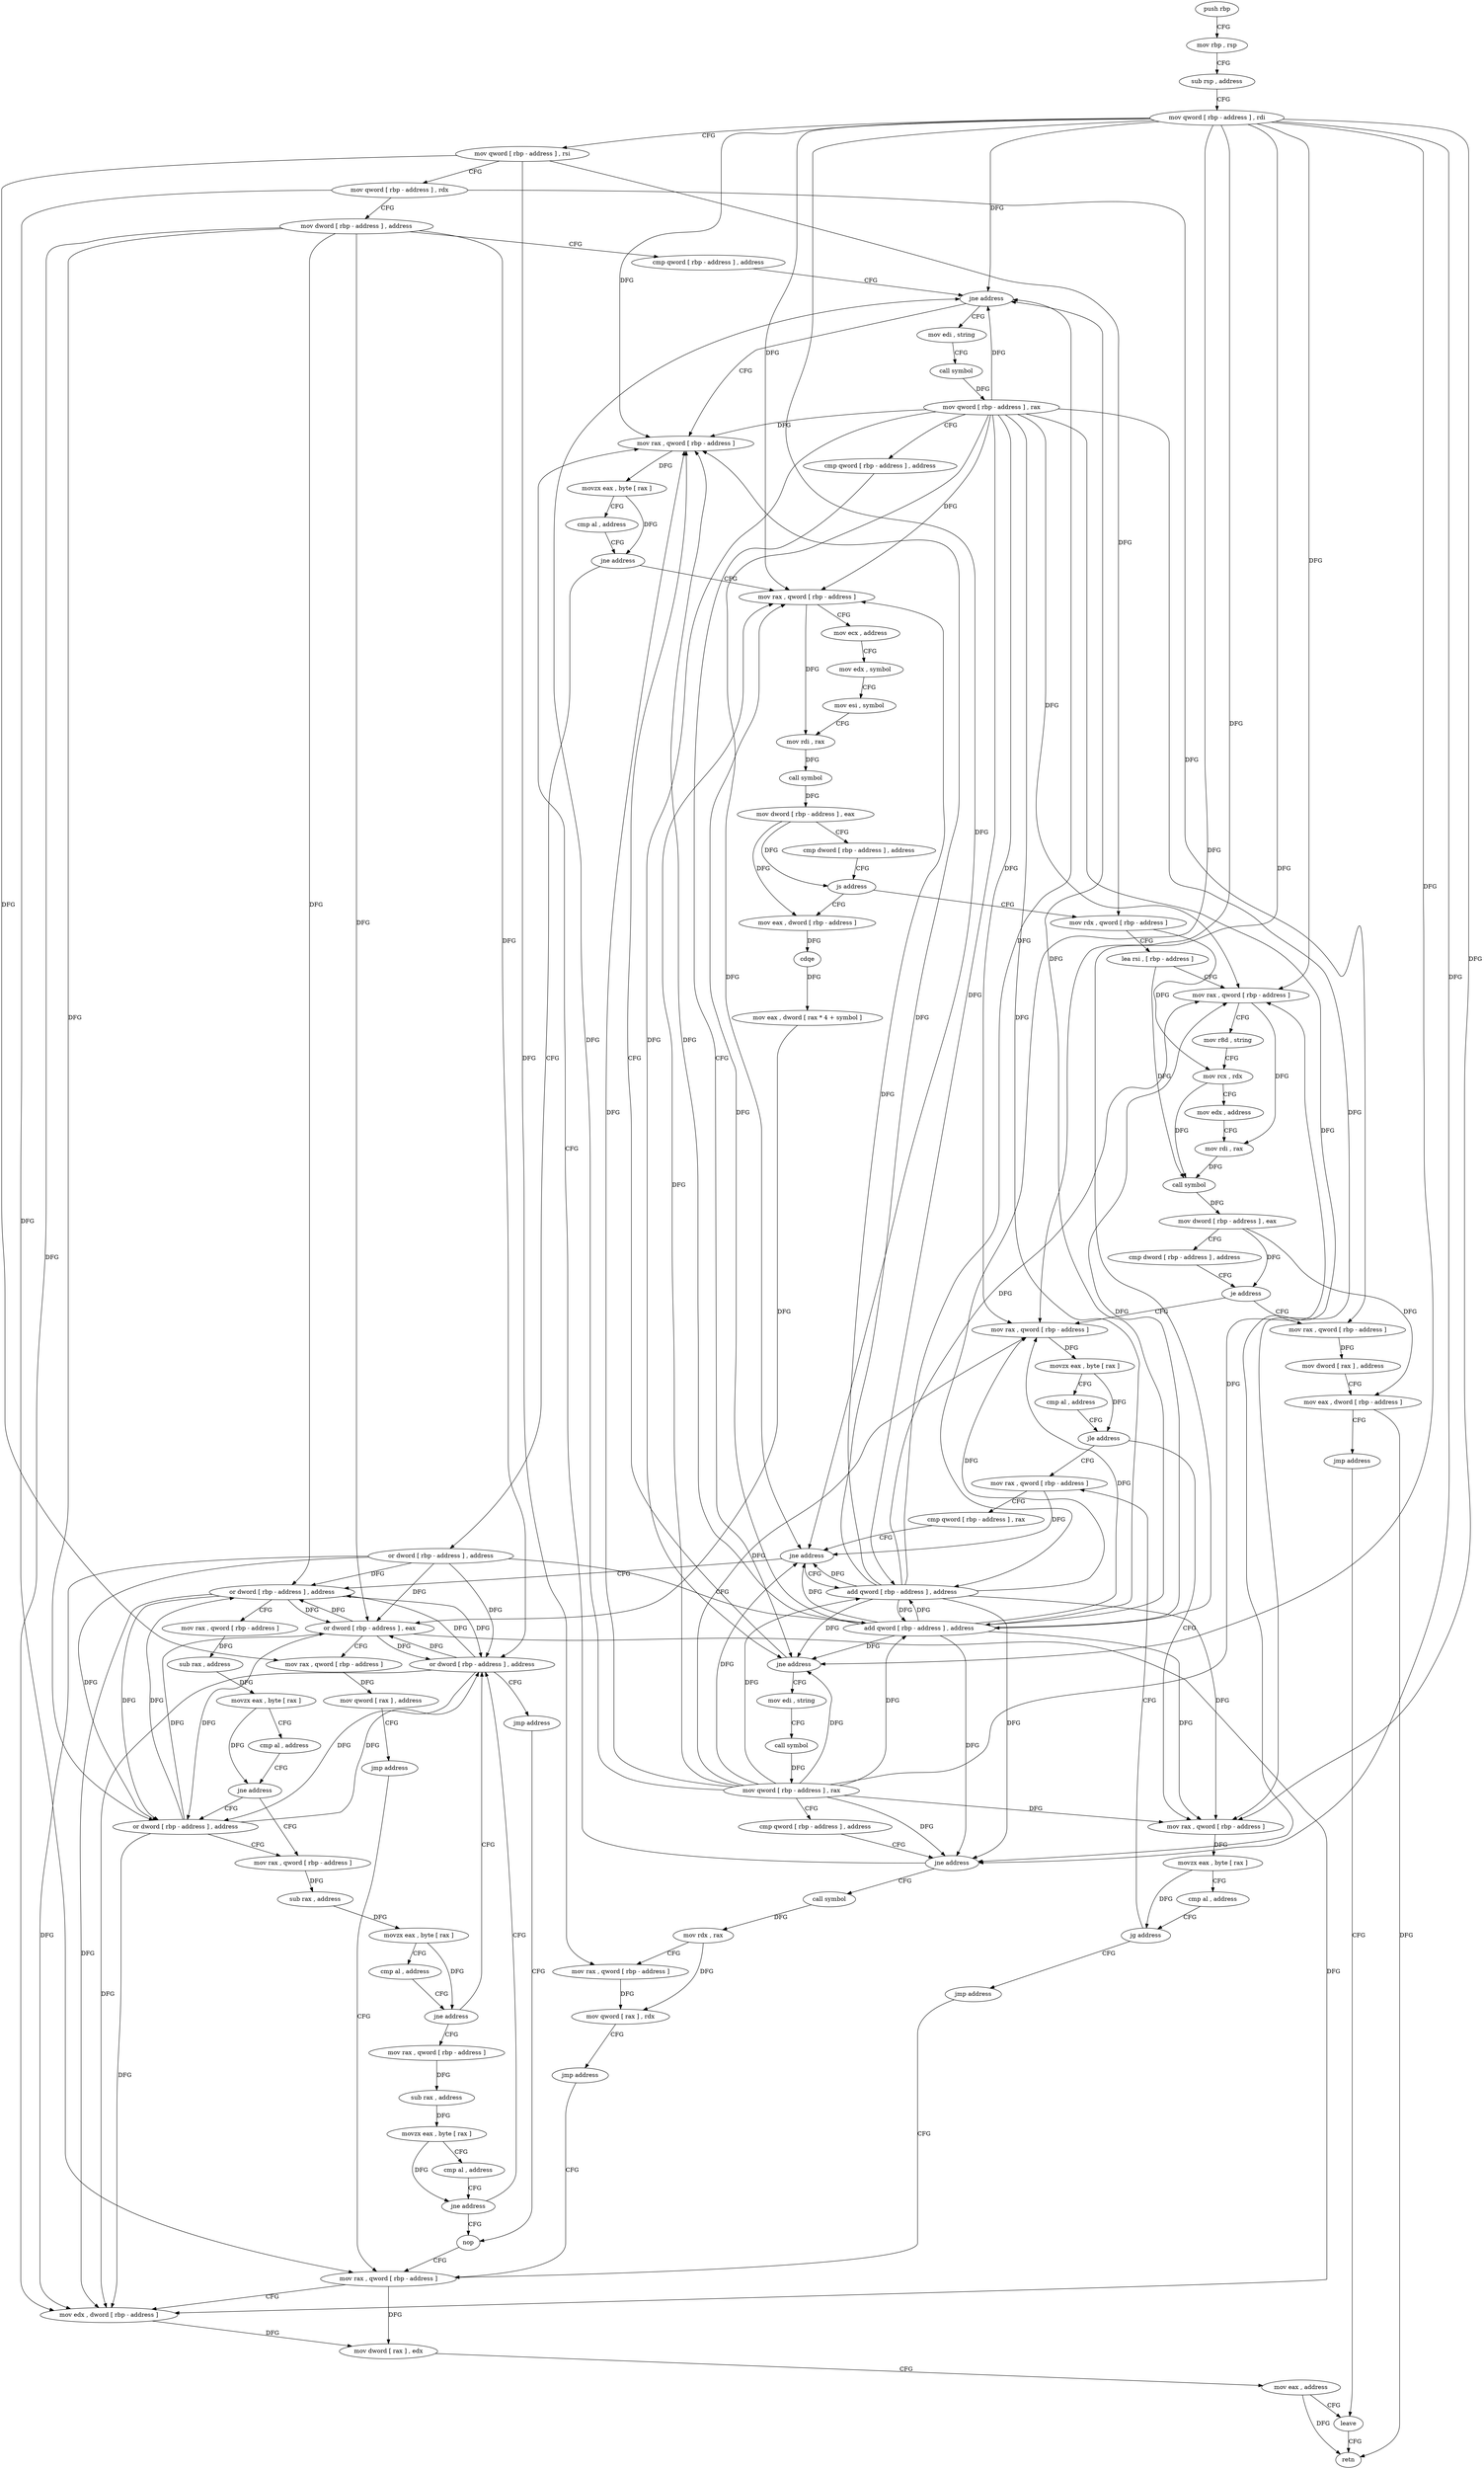 digraph "func" {
"4312829" [label = "push rbp" ]
"4312830" [label = "mov rbp , rsp" ]
"4312833" [label = "sub rsp , address" ]
"4312837" [label = "mov qword [ rbp - address ] , rdi" ]
"4312841" [label = "mov qword [ rbp - address ] , rsi" ]
"4312845" [label = "mov qword [ rbp - address ] , rdx" ]
"4312849" [label = "mov dword [ rbp - address ] , address" ]
"4312856" [label = "cmp qword [ rbp - address ] , address" ]
"4312861" [label = "jne address" ]
"4312925" [label = "mov rax , qword [ rbp - address ]" ]
"4312863" [label = "mov edi , string" ]
"4312929" [label = "movzx eax , byte [ rax ]" ]
"4312932" [label = "cmp al , address" ]
"4312934" [label = "jne address" ]
"4312945" [label = "mov rax , qword [ rbp - address ]" ]
"4312936" [label = "or dword [ rbp - address ] , address" ]
"4312868" [label = "call symbol" ]
"4312873" [label = "mov qword [ rbp - address ] , rax" ]
"4312877" [label = "cmp qword [ rbp - address ] , address" ]
"4312882" [label = "jne address" ]
"4312884" [label = "mov edi , string" ]
"4312949" [label = "mov ecx , address" ]
"4312954" [label = "mov edx , symbol" ]
"4312959" [label = "mov esi , symbol" ]
"4312964" [label = "mov rdi , rax" ]
"4312967" [label = "call symbol" ]
"4312972" [label = "mov dword [ rbp - address ] , eax" ]
"4312975" [label = "cmp dword [ rbp - address ] , address" ]
"4312979" [label = "js address" ]
"4313012" [label = "mov rdx , qword [ rbp - address ]" ]
"4312981" [label = "mov eax , dword [ rbp - address ]" ]
"4312940" [label = "add qword [ rbp - address ] , address" ]
"4312889" [label = "call symbol" ]
"4312894" [label = "mov qword [ rbp - address ] , rax" ]
"4312898" [label = "cmp qword [ rbp - address ] , address" ]
"4312903" [label = "jne address" ]
"4312905" [label = "call symbol" ]
"4313016" [label = "lea rsi , [ rbp - address ]" ]
"4313020" [label = "mov rax , qword [ rbp - address ]" ]
"4313024" [label = "mov r8d , string" ]
"4313030" [label = "mov rcx , rdx" ]
"4313033" [label = "mov edx , address" ]
"4313038" [label = "mov rdi , rax" ]
"4313041" [label = "call symbol" ]
"4313046" [label = "mov dword [ rbp - address ] , eax" ]
"4313049" [label = "cmp dword [ rbp - address ] , address" ]
"4313053" [label = "je address" ]
"4313150" [label = "mov rax , qword [ rbp - address ]" ]
"4313055" [label = "mov rax , qword [ rbp - address ]" ]
"4312984" [label = "cdqe" ]
"4312986" [label = "mov eax , dword [ rax * 4 + symbol ]" ]
"4312993" [label = "or dword [ rbp - address ] , eax" ]
"4312996" [label = "mov rax , qword [ rbp - address ]" ]
"4313000" [label = "mov qword [ rax ] , address" ]
"4313007" [label = "jmp address" ]
"4313175" [label = "mov rax , qword [ rbp - address ]" ]
"4312910" [label = "mov rdx , rax" ]
"4312913" [label = "mov rax , qword [ rbp - address ]" ]
"4312917" [label = "mov qword [ rax ] , rdx" ]
"4312920" [label = "jmp address" ]
"4313154" [label = "movzx eax , byte [ rax ]" ]
"4313157" [label = "cmp al , address" ]
"4313159" [label = "jle address" ]
"4313070" [label = "mov rax , qword [ rbp - address ]" ]
"4313161" [label = "mov rax , qword [ rbp - address ]" ]
"4313059" [label = "mov dword [ rax ] , address" ]
"4313065" [label = "mov eax , dword [ rbp - address ]" ]
"4313068" [label = "jmp address" ]
"4313189" [label = "leave" ]
"4313179" [label = "mov edx , dword [ rbp - address ]" ]
"4313182" [label = "mov dword [ rax ] , edx" ]
"4313184" [label = "mov eax , address" ]
"4313074" [label = "cmp qword [ rbp - address ] , rax" ]
"4313078" [label = "jne address" ]
"4313145" [label = "add qword [ rbp - address ] , address" ]
"4313080" [label = "or dword [ rbp - address ] , address" ]
"4313165" [label = "movzx eax , byte [ rax ]" ]
"4313168" [label = "cmp al , address" ]
"4313170" [label = "jg address" ]
"4313172" [label = "jmp address" ]
"4313190" [label = "retn" ]
"4313087" [label = "mov rax , qword [ rbp - address ]" ]
"4313091" [label = "sub rax , address" ]
"4313095" [label = "movzx eax , byte [ rax ]" ]
"4313098" [label = "cmp al , address" ]
"4313100" [label = "jne address" ]
"4313109" [label = "mov rax , qword [ rbp - address ]" ]
"4313102" [label = "or dword [ rbp - address ] , address" ]
"4313113" [label = "sub rax , address" ]
"4313117" [label = "movzx eax , byte [ rax ]" ]
"4313120" [label = "cmp al , address" ]
"4313122" [label = "jne address" ]
"4313139" [label = "or dword [ rbp - address ] , address" ]
"4313124" [label = "mov rax , qword [ rbp - address ]" ]
"4313143" [label = "jmp address" ]
"4313174" [label = "nop" ]
"4313128" [label = "sub rax , address" ]
"4313132" [label = "movzx eax , byte [ rax ]" ]
"4313135" [label = "cmp al , address" ]
"4313137" [label = "jne address" ]
"4312829" -> "4312830" [ label = "CFG" ]
"4312830" -> "4312833" [ label = "CFG" ]
"4312833" -> "4312837" [ label = "CFG" ]
"4312837" -> "4312841" [ label = "CFG" ]
"4312837" -> "4312861" [ label = "DFG" ]
"4312837" -> "4312925" [ label = "DFG" ]
"4312837" -> "4312882" [ label = "DFG" ]
"4312837" -> "4312945" [ label = "DFG" ]
"4312837" -> "4312940" [ label = "DFG" ]
"4312837" -> "4312903" [ label = "DFG" ]
"4312837" -> "4313020" [ label = "DFG" ]
"4312837" -> "4313150" [ label = "DFG" ]
"4312837" -> "4313078" [ label = "DFG" ]
"4312837" -> "4313161" [ label = "DFG" ]
"4312837" -> "4313145" [ label = "DFG" ]
"4312841" -> "4312845" [ label = "CFG" ]
"4312841" -> "4313012" [ label = "DFG" ]
"4312841" -> "4312996" [ label = "DFG" ]
"4312841" -> "4312913" [ label = "DFG" ]
"4312845" -> "4312849" [ label = "CFG" ]
"4312845" -> "4313055" [ label = "DFG" ]
"4312845" -> "4313175" [ label = "DFG" ]
"4312849" -> "4312856" [ label = "CFG" ]
"4312849" -> "4312993" [ label = "DFG" ]
"4312849" -> "4313179" [ label = "DFG" ]
"4312849" -> "4313080" [ label = "DFG" ]
"4312849" -> "4313102" [ label = "DFG" ]
"4312849" -> "4313139" [ label = "DFG" ]
"4312856" -> "4312861" [ label = "CFG" ]
"4312861" -> "4312925" [ label = "CFG" ]
"4312861" -> "4312863" [ label = "CFG" ]
"4312925" -> "4312929" [ label = "DFG" ]
"4312863" -> "4312868" [ label = "CFG" ]
"4312929" -> "4312932" [ label = "CFG" ]
"4312929" -> "4312934" [ label = "DFG" ]
"4312932" -> "4312934" [ label = "CFG" ]
"4312934" -> "4312945" [ label = "CFG" ]
"4312934" -> "4312936" [ label = "CFG" ]
"4312945" -> "4312949" [ label = "CFG" ]
"4312945" -> "4312964" [ label = "DFG" ]
"4312936" -> "4312940" [ label = "CFG" ]
"4312936" -> "4312993" [ label = "DFG" ]
"4312936" -> "4313179" [ label = "DFG" ]
"4312936" -> "4313080" [ label = "DFG" ]
"4312936" -> "4313102" [ label = "DFG" ]
"4312936" -> "4313139" [ label = "DFG" ]
"4312868" -> "4312873" [ label = "DFG" ]
"4312873" -> "4312877" [ label = "CFG" ]
"4312873" -> "4312861" [ label = "DFG" ]
"4312873" -> "4312925" [ label = "DFG" ]
"4312873" -> "4312882" [ label = "DFG" ]
"4312873" -> "4312945" [ label = "DFG" ]
"4312873" -> "4312940" [ label = "DFG" ]
"4312873" -> "4312903" [ label = "DFG" ]
"4312873" -> "4313020" [ label = "DFG" ]
"4312873" -> "4313150" [ label = "DFG" ]
"4312873" -> "4313078" [ label = "DFG" ]
"4312873" -> "4313161" [ label = "DFG" ]
"4312873" -> "4313145" [ label = "DFG" ]
"4312877" -> "4312882" [ label = "CFG" ]
"4312882" -> "4312925" [ label = "CFG" ]
"4312882" -> "4312884" [ label = "CFG" ]
"4312884" -> "4312889" [ label = "CFG" ]
"4312949" -> "4312954" [ label = "CFG" ]
"4312954" -> "4312959" [ label = "CFG" ]
"4312959" -> "4312964" [ label = "CFG" ]
"4312964" -> "4312967" [ label = "DFG" ]
"4312967" -> "4312972" [ label = "DFG" ]
"4312972" -> "4312975" [ label = "CFG" ]
"4312972" -> "4312979" [ label = "DFG" ]
"4312972" -> "4312981" [ label = "DFG" ]
"4312975" -> "4312979" [ label = "CFG" ]
"4312979" -> "4313012" [ label = "CFG" ]
"4312979" -> "4312981" [ label = "CFG" ]
"4313012" -> "4313016" [ label = "CFG" ]
"4313012" -> "4313030" [ label = "DFG" ]
"4312981" -> "4312984" [ label = "DFG" ]
"4312940" -> "4312945" [ label = "DFG" ]
"4312940" -> "4312861" [ label = "DFG" ]
"4312940" -> "4312925" [ label = "DFG" ]
"4312940" -> "4312882" [ label = "DFG" ]
"4312940" -> "4312903" [ label = "DFG" ]
"4312940" -> "4313020" [ label = "DFG" ]
"4312940" -> "4313150" [ label = "DFG" ]
"4312940" -> "4313078" [ label = "DFG" ]
"4312940" -> "4313161" [ label = "DFG" ]
"4312940" -> "4313145" [ label = "DFG" ]
"4312889" -> "4312894" [ label = "DFG" ]
"4312894" -> "4312898" [ label = "CFG" ]
"4312894" -> "4312861" [ label = "DFG" ]
"4312894" -> "4312925" [ label = "DFG" ]
"4312894" -> "4312882" [ label = "DFG" ]
"4312894" -> "4312945" [ label = "DFG" ]
"4312894" -> "4312940" [ label = "DFG" ]
"4312894" -> "4312903" [ label = "DFG" ]
"4312894" -> "4313020" [ label = "DFG" ]
"4312894" -> "4313150" [ label = "DFG" ]
"4312894" -> "4313078" [ label = "DFG" ]
"4312894" -> "4313161" [ label = "DFG" ]
"4312894" -> "4313145" [ label = "DFG" ]
"4312898" -> "4312903" [ label = "CFG" ]
"4312903" -> "4312925" [ label = "CFG" ]
"4312903" -> "4312905" [ label = "CFG" ]
"4312905" -> "4312910" [ label = "DFG" ]
"4313016" -> "4313020" [ label = "CFG" ]
"4313016" -> "4313041" [ label = "DFG" ]
"4313020" -> "4313024" [ label = "CFG" ]
"4313020" -> "4313038" [ label = "DFG" ]
"4313024" -> "4313030" [ label = "CFG" ]
"4313030" -> "4313033" [ label = "CFG" ]
"4313030" -> "4313041" [ label = "DFG" ]
"4313033" -> "4313038" [ label = "CFG" ]
"4313038" -> "4313041" [ label = "DFG" ]
"4313041" -> "4313046" [ label = "DFG" ]
"4313046" -> "4313049" [ label = "CFG" ]
"4313046" -> "4313053" [ label = "DFG" ]
"4313046" -> "4313065" [ label = "DFG" ]
"4313049" -> "4313053" [ label = "CFG" ]
"4313053" -> "4313150" [ label = "CFG" ]
"4313053" -> "4313055" [ label = "CFG" ]
"4313150" -> "4313154" [ label = "DFG" ]
"4313055" -> "4313059" [ label = "DFG" ]
"4312984" -> "4312986" [ label = "DFG" ]
"4312986" -> "4312993" [ label = "DFG" ]
"4312993" -> "4312996" [ label = "CFG" ]
"4312993" -> "4313179" [ label = "DFG" ]
"4312993" -> "4313080" [ label = "DFG" ]
"4312993" -> "4313102" [ label = "DFG" ]
"4312993" -> "4313139" [ label = "DFG" ]
"4312996" -> "4313000" [ label = "DFG" ]
"4313000" -> "4313007" [ label = "CFG" ]
"4313007" -> "4313175" [ label = "CFG" ]
"4313175" -> "4313179" [ label = "CFG" ]
"4313175" -> "4313182" [ label = "DFG" ]
"4312910" -> "4312913" [ label = "CFG" ]
"4312910" -> "4312917" [ label = "DFG" ]
"4312913" -> "4312917" [ label = "DFG" ]
"4312917" -> "4312920" [ label = "CFG" ]
"4312920" -> "4313175" [ label = "CFG" ]
"4313154" -> "4313157" [ label = "CFG" ]
"4313154" -> "4313159" [ label = "DFG" ]
"4313157" -> "4313159" [ label = "CFG" ]
"4313159" -> "4313070" [ label = "CFG" ]
"4313159" -> "4313161" [ label = "CFG" ]
"4313070" -> "4313074" [ label = "CFG" ]
"4313070" -> "4313078" [ label = "DFG" ]
"4313161" -> "4313165" [ label = "DFG" ]
"4313059" -> "4313065" [ label = "CFG" ]
"4313065" -> "4313068" [ label = "CFG" ]
"4313065" -> "4313190" [ label = "DFG" ]
"4313068" -> "4313189" [ label = "CFG" ]
"4313189" -> "4313190" [ label = "CFG" ]
"4313179" -> "4313182" [ label = "DFG" ]
"4313182" -> "4313184" [ label = "CFG" ]
"4313184" -> "4313189" [ label = "CFG" ]
"4313184" -> "4313190" [ label = "DFG" ]
"4313074" -> "4313078" [ label = "CFG" ]
"4313078" -> "4313145" [ label = "CFG" ]
"4313078" -> "4313080" [ label = "CFG" ]
"4313145" -> "4313150" [ label = "DFG" ]
"4313145" -> "4312861" [ label = "DFG" ]
"4313145" -> "4312925" [ label = "DFG" ]
"4313145" -> "4312882" [ label = "DFG" ]
"4313145" -> "4312945" [ label = "DFG" ]
"4313145" -> "4312940" [ label = "DFG" ]
"4313145" -> "4312903" [ label = "DFG" ]
"4313145" -> "4313020" [ label = "DFG" ]
"4313145" -> "4313161" [ label = "DFG" ]
"4313145" -> "4313078" [ label = "DFG" ]
"4313080" -> "4313087" [ label = "CFG" ]
"4313080" -> "4313179" [ label = "DFG" ]
"4313080" -> "4312993" [ label = "DFG" ]
"4313080" -> "4313102" [ label = "DFG" ]
"4313080" -> "4313139" [ label = "DFG" ]
"4313165" -> "4313168" [ label = "CFG" ]
"4313165" -> "4313170" [ label = "DFG" ]
"4313168" -> "4313170" [ label = "CFG" ]
"4313170" -> "4313070" [ label = "CFG" ]
"4313170" -> "4313172" [ label = "CFG" ]
"4313172" -> "4313175" [ label = "CFG" ]
"4313087" -> "4313091" [ label = "DFG" ]
"4313091" -> "4313095" [ label = "DFG" ]
"4313095" -> "4313098" [ label = "CFG" ]
"4313095" -> "4313100" [ label = "DFG" ]
"4313098" -> "4313100" [ label = "CFG" ]
"4313100" -> "4313109" [ label = "CFG" ]
"4313100" -> "4313102" [ label = "CFG" ]
"4313109" -> "4313113" [ label = "DFG" ]
"4313102" -> "4313109" [ label = "CFG" ]
"4313102" -> "4313179" [ label = "DFG" ]
"4313102" -> "4313080" [ label = "DFG" ]
"4313102" -> "4312993" [ label = "DFG" ]
"4313102" -> "4313139" [ label = "DFG" ]
"4313113" -> "4313117" [ label = "DFG" ]
"4313117" -> "4313120" [ label = "CFG" ]
"4313117" -> "4313122" [ label = "DFG" ]
"4313120" -> "4313122" [ label = "CFG" ]
"4313122" -> "4313139" [ label = "CFG" ]
"4313122" -> "4313124" [ label = "CFG" ]
"4313139" -> "4313143" [ label = "CFG" ]
"4313139" -> "4313179" [ label = "DFG" ]
"4313139" -> "4313080" [ label = "DFG" ]
"4313139" -> "4313102" [ label = "DFG" ]
"4313139" -> "4312993" [ label = "DFG" ]
"4313124" -> "4313128" [ label = "DFG" ]
"4313143" -> "4313174" [ label = "CFG" ]
"4313174" -> "4313175" [ label = "CFG" ]
"4313128" -> "4313132" [ label = "DFG" ]
"4313132" -> "4313135" [ label = "CFG" ]
"4313132" -> "4313137" [ label = "DFG" ]
"4313135" -> "4313137" [ label = "CFG" ]
"4313137" -> "4313174" [ label = "CFG" ]
"4313137" -> "4313139" [ label = "CFG" ]
}

